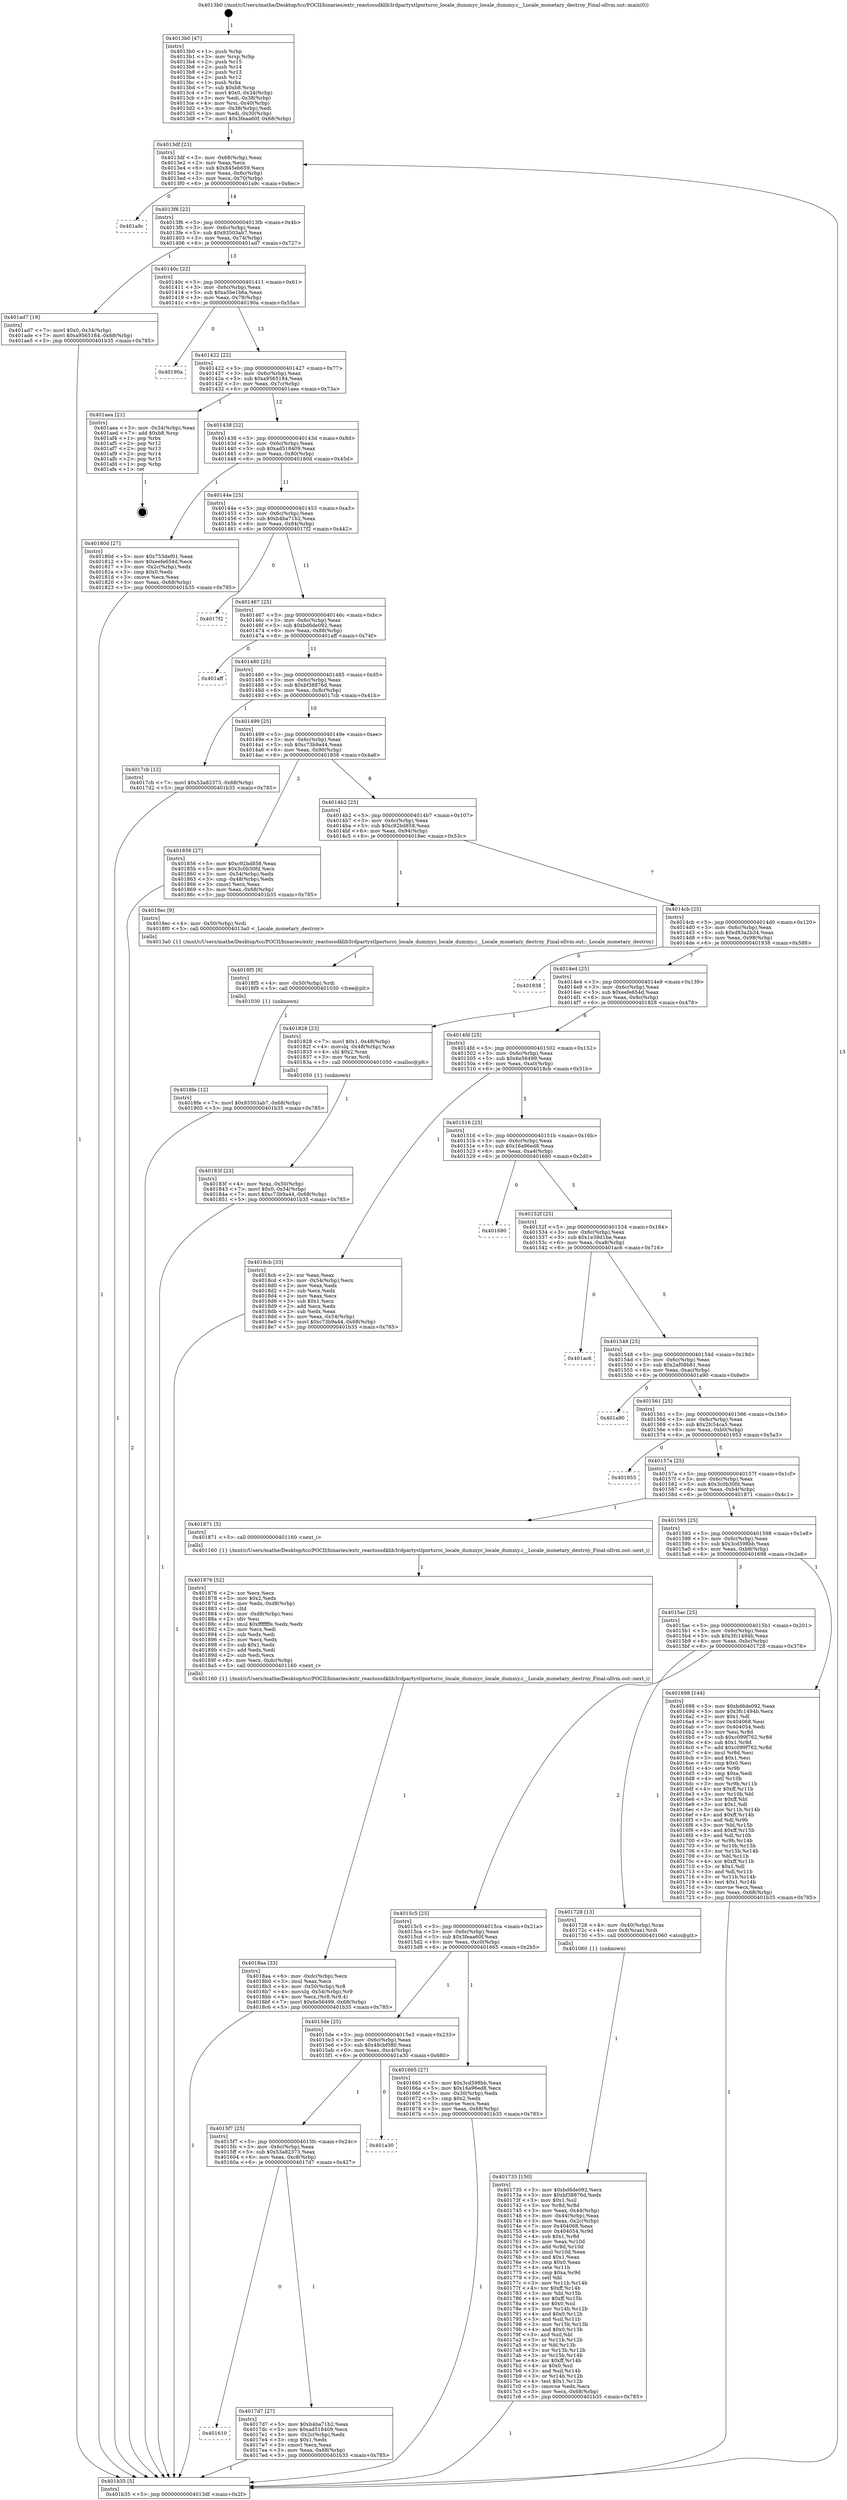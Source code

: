 digraph "0x4013b0" {
  label = "0x4013b0 (/mnt/c/Users/mathe/Desktop/tcc/POCII/binaries/extr_reactossdklib3rdpartystlportsrcc_locale_dummyc_locale_dummy.c__Locale_monetary_destroy_Final-ollvm.out::main(0))"
  labelloc = "t"
  node[shape=record]

  Entry [label="",width=0.3,height=0.3,shape=circle,fillcolor=black,style=filled]
  "0x4013df" [label="{
     0x4013df [23]\l
     | [instrs]\l
     &nbsp;&nbsp;0x4013df \<+3\>: mov -0x68(%rbp),%eax\l
     &nbsp;&nbsp;0x4013e2 \<+2\>: mov %eax,%ecx\l
     &nbsp;&nbsp;0x4013e4 \<+6\>: sub $0x845eb659,%ecx\l
     &nbsp;&nbsp;0x4013ea \<+3\>: mov %eax,-0x6c(%rbp)\l
     &nbsp;&nbsp;0x4013ed \<+3\>: mov %ecx,-0x70(%rbp)\l
     &nbsp;&nbsp;0x4013f0 \<+6\>: je 0000000000401a9c \<main+0x6ec\>\l
  }"]
  "0x401a9c" [label="{
     0x401a9c\l
  }", style=dashed]
  "0x4013f6" [label="{
     0x4013f6 [22]\l
     | [instrs]\l
     &nbsp;&nbsp;0x4013f6 \<+5\>: jmp 00000000004013fb \<main+0x4b\>\l
     &nbsp;&nbsp;0x4013fb \<+3\>: mov -0x6c(%rbp),%eax\l
     &nbsp;&nbsp;0x4013fe \<+5\>: sub $0x93503ab7,%eax\l
     &nbsp;&nbsp;0x401403 \<+3\>: mov %eax,-0x74(%rbp)\l
     &nbsp;&nbsp;0x401406 \<+6\>: je 0000000000401ad7 \<main+0x727\>\l
  }"]
  Exit [label="",width=0.3,height=0.3,shape=circle,fillcolor=black,style=filled,peripheries=2]
  "0x401ad7" [label="{
     0x401ad7 [19]\l
     | [instrs]\l
     &nbsp;&nbsp;0x401ad7 \<+7\>: movl $0x0,-0x34(%rbp)\l
     &nbsp;&nbsp;0x401ade \<+7\>: movl $0xa9565184,-0x68(%rbp)\l
     &nbsp;&nbsp;0x401ae5 \<+5\>: jmp 0000000000401b35 \<main+0x785\>\l
  }"]
  "0x40140c" [label="{
     0x40140c [22]\l
     | [instrs]\l
     &nbsp;&nbsp;0x40140c \<+5\>: jmp 0000000000401411 \<main+0x61\>\l
     &nbsp;&nbsp;0x401411 \<+3\>: mov -0x6c(%rbp),%eax\l
     &nbsp;&nbsp;0x401414 \<+5\>: sub $0xa5be1b6a,%eax\l
     &nbsp;&nbsp;0x401419 \<+3\>: mov %eax,-0x78(%rbp)\l
     &nbsp;&nbsp;0x40141c \<+6\>: je 000000000040190a \<main+0x55a\>\l
  }"]
  "0x4018fe" [label="{
     0x4018fe [12]\l
     | [instrs]\l
     &nbsp;&nbsp;0x4018fe \<+7\>: movl $0x93503ab7,-0x68(%rbp)\l
     &nbsp;&nbsp;0x401905 \<+5\>: jmp 0000000000401b35 \<main+0x785\>\l
  }"]
  "0x40190a" [label="{
     0x40190a\l
  }", style=dashed]
  "0x401422" [label="{
     0x401422 [22]\l
     | [instrs]\l
     &nbsp;&nbsp;0x401422 \<+5\>: jmp 0000000000401427 \<main+0x77\>\l
     &nbsp;&nbsp;0x401427 \<+3\>: mov -0x6c(%rbp),%eax\l
     &nbsp;&nbsp;0x40142a \<+5\>: sub $0xa9565184,%eax\l
     &nbsp;&nbsp;0x40142f \<+3\>: mov %eax,-0x7c(%rbp)\l
     &nbsp;&nbsp;0x401432 \<+6\>: je 0000000000401aea \<main+0x73a\>\l
  }"]
  "0x4018f5" [label="{
     0x4018f5 [9]\l
     | [instrs]\l
     &nbsp;&nbsp;0x4018f5 \<+4\>: mov -0x50(%rbp),%rdi\l
     &nbsp;&nbsp;0x4018f9 \<+5\>: call 0000000000401030 \<free@plt\>\l
     | [calls]\l
     &nbsp;&nbsp;0x401030 \{1\} (unknown)\l
  }"]
  "0x401aea" [label="{
     0x401aea [21]\l
     | [instrs]\l
     &nbsp;&nbsp;0x401aea \<+3\>: mov -0x34(%rbp),%eax\l
     &nbsp;&nbsp;0x401aed \<+7\>: add $0xb8,%rsp\l
     &nbsp;&nbsp;0x401af4 \<+1\>: pop %rbx\l
     &nbsp;&nbsp;0x401af5 \<+2\>: pop %r12\l
     &nbsp;&nbsp;0x401af7 \<+2\>: pop %r13\l
     &nbsp;&nbsp;0x401af9 \<+2\>: pop %r14\l
     &nbsp;&nbsp;0x401afb \<+2\>: pop %r15\l
     &nbsp;&nbsp;0x401afd \<+1\>: pop %rbp\l
     &nbsp;&nbsp;0x401afe \<+1\>: ret\l
  }"]
  "0x401438" [label="{
     0x401438 [22]\l
     | [instrs]\l
     &nbsp;&nbsp;0x401438 \<+5\>: jmp 000000000040143d \<main+0x8d\>\l
     &nbsp;&nbsp;0x40143d \<+3\>: mov -0x6c(%rbp),%eax\l
     &nbsp;&nbsp;0x401440 \<+5\>: sub $0xad518409,%eax\l
     &nbsp;&nbsp;0x401445 \<+3\>: mov %eax,-0x80(%rbp)\l
     &nbsp;&nbsp;0x401448 \<+6\>: je 000000000040180d \<main+0x45d\>\l
  }"]
  "0x4018aa" [label="{
     0x4018aa [33]\l
     | [instrs]\l
     &nbsp;&nbsp;0x4018aa \<+6\>: mov -0xdc(%rbp),%ecx\l
     &nbsp;&nbsp;0x4018b0 \<+3\>: imul %eax,%ecx\l
     &nbsp;&nbsp;0x4018b3 \<+4\>: mov -0x50(%rbp),%r8\l
     &nbsp;&nbsp;0x4018b7 \<+4\>: movslq -0x54(%rbp),%r9\l
     &nbsp;&nbsp;0x4018bb \<+4\>: mov %ecx,(%r8,%r9,4)\l
     &nbsp;&nbsp;0x4018bf \<+7\>: movl $0x6e56499,-0x68(%rbp)\l
     &nbsp;&nbsp;0x4018c6 \<+5\>: jmp 0000000000401b35 \<main+0x785\>\l
  }"]
  "0x40180d" [label="{
     0x40180d [27]\l
     | [instrs]\l
     &nbsp;&nbsp;0x40180d \<+5\>: mov $0x753def01,%eax\l
     &nbsp;&nbsp;0x401812 \<+5\>: mov $0xeefe654d,%ecx\l
     &nbsp;&nbsp;0x401817 \<+3\>: mov -0x2c(%rbp),%edx\l
     &nbsp;&nbsp;0x40181a \<+3\>: cmp $0x0,%edx\l
     &nbsp;&nbsp;0x40181d \<+3\>: cmove %ecx,%eax\l
     &nbsp;&nbsp;0x401820 \<+3\>: mov %eax,-0x68(%rbp)\l
     &nbsp;&nbsp;0x401823 \<+5\>: jmp 0000000000401b35 \<main+0x785\>\l
  }"]
  "0x40144e" [label="{
     0x40144e [25]\l
     | [instrs]\l
     &nbsp;&nbsp;0x40144e \<+5\>: jmp 0000000000401453 \<main+0xa3\>\l
     &nbsp;&nbsp;0x401453 \<+3\>: mov -0x6c(%rbp),%eax\l
     &nbsp;&nbsp;0x401456 \<+5\>: sub $0xb4ba71b2,%eax\l
     &nbsp;&nbsp;0x40145b \<+6\>: mov %eax,-0x84(%rbp)\l
     &nbsp;&nbsp;0x401461 \<+6\>: je 00000000004017f2 \<main+0x442\>\l
  }"]
  "0x401876" [label="{
     0x401876 [52]\l
     | [instrs]\l
     &nbsp;&nbsp;0x401876 \<+2\>: xor %ecx,%ecx\l
     &nbsp;&nbsp;0x401878 \<+5\>: mov $0x2,%edx\l
     &nbsp;&nbsp;0x40187d \<+6\>: mov %edx,-0xd8(%rbp)\l
     &nbsp;&nbsp;0x401883 \<+1\>: cltd\l
     &nbsp;&nbsp;0x401884 \<+6\>: mov -0xd8(%rbp),%esi\l
     &nbsp;&nbsp;0x40188a \<+2\>: idiv %esi\l
     &nbsp;&nbsp;0x40188c \<+6\>: imul $0xfffffffe,%edx,%edx\l
     &nbsp;&nbsp;0x401892 \<+2\>: mov %ecx,%edi\l
     &nbsp;&nbsp;0x401894 \<+2\>: sub %edx,%edi\l
     &nbsp;&nbsp;0x401896 \<+2\>: mov %ecx,%edx\l
     &nbsp;&nbsp;0x401898 \<+3\>: sub $0x1,%edx\l
     &nbsp;&nbsp;0x40189b \<+2\>: add %edx,%edi\l
     &nbsp;&nbsp;0x40189d \<+2\>: sub %edi,%ecx\l
     &nbsp;&nbsp;0x40189f \<+6\>: mov %ecx,-0xdc(%rbp)\l
     &nbsp;&nbsp;0x4018a5 \<+5\>: call 0000000000401160 \<next_i\>\l
     | [calls]\l
     &nbsp;&nbsp;0x401160 \{1\} (/mnt/c/Users/mathe/Desktop/tcc/POCII/binaries/extr_reactossdklib3rdpartystlportsrcc_locale_dummyc_locale_dummy.c__Locale_monetary_destroy_Final-ollvm.out::next_i)\l
  }"]
  "0x4017f2" [label="{
     0x4017f2\l
  }", style=dashed]
  "0x401467" [label="{
     0x401467 [25]\l
     | [instrs]\l
     &nbsp;&nbsp;0x401467 \<+5\>: jmp 000000000040146c \<main+0xbc\>\l
     &nbsp;&nbsp;0x40146c \<+3\>: mov -0x6c(%rbp),%eax\l
     &nbsp;&nbsp;0x40146f \<+5\>: sub $0xbd6de092,%eax\l
     &nbsp;&nbsp;0x401474 \<+6\>: mov %eax,-0x88(%rbp)\l
     &nbsp;&nbsp;0x40147a \<+6\>: je 0000000000401aff \<main+0x74f\>\l
  }"]
  "0x40183f" [label="{
     0x40183f [23]\l
     | [instrs]\l
     &nbsp;&nbsp;0x40183f \<+4\>: mov %rax,-0x50(%rbp)\l
     &nbsp;&nbsp;0x401843 \<+7\>: movl $0x0,-0x54(%rbp)\l
     &nbsp;&nbsp;0x40184a \<+7\>: movl $0xc73b9a44,-0x68(%rbp)\l
     &nbsp;&nbsp;0x401851 \<+5\>: jmp 0000000000401b35 \<main+0x785\>\l
  }"]
  "0x401aff" [label="{
     0x401aff\l
  }", style=dashed]
  "0x401480" [label="{
     0x401480 [25]\l
     | [instrs]\l
     &nbsp;&nbsp;0x401480 \<+5\>: jmp 0000000000401485 \<main+0xd5\>\l
     &nbsp;&nbsp;0x401485 \<+3\>: mov -0x6c(%rbp),%eax\l
     &nbsp;&nbsp;0x401488 \<+5\>: sub $0xbf38876d,%eax\l
     &nbsp;&nbsp;0x40148d \<+6\>: mov %eax,-0x8c(%rbp)\l
     &nbsp;&nbsp;0x401493 \<+6\>: je 00000000004017cb \<main+0x41b\>\l
  }"]
  "0x401610" [label="{
     0x401610\l
  }", style=dashed]
  "0x4017cb" [label="{
     0x4017cb [12]\l
     | [instrs]\l
     &nbsp;&nbsp;0x4017cb \<+7\>: movl $0x53a82373,-0x68(%rbp)\l
     &nbsp;&nbsp;0x4017d2 \<+5\>: jmp 0000000000401b35 \<main+0x785\>\l
  }"]
  "0x401499" [label="{
     0x401499 [25]\l
     | [instrs]\l
     &nbsp;&nbsp;0x401499 \<+5\>: jmp 000000000040149e \<main+0xee\>\l
     &nbsp;&nbsp;0x40149e \<+3\>: mov -0x6c(%rbp),%eax\l
     &nbsp;&nbsp;0x4014a1 \<+5\>: sub $0xc73b9a44,%eax\l
     &nbsp;&nbsp;0x4014a6 \<+6\>: mov %eax,-0x90(%rbp)\l
     &nbsp;&nbsp;0x4014ac \<+6\>: je 0000000000401856 \<main+0x4a6\>\l
  }"]
  "0x4017d7" [label="{
     0x4017d7 [27]\l
     | [instrs]\l
     &nbsp;&nbsp;0x4017d7 \<+5\>: mov $0xb4ba71b2,%eax\l
     &nbsp;&nbsp;0x4017dc \<+5\>: mov $0xad518409,%ecx\l
     &nbsp;&nbsp;0x4017e1 \<+3\>: mov -0x2c(%rbp),%edx\l
     &nbsp;&nbsp;0x4017e4 \<+3\>: cmp $0x1,%edx\l
     &nbsp;&nbsp;0x4017e7 \<+3\>: cmovl %ecx,%eax\l
     &nbsp;&nbsp;0x4017ea \<+3\>: mov %eax,-0x68(%rbp)\l
     &nbsp;&nbsp;0x4017ed \<+5\>: jmp 0000000000401b35 \<main+0x785\>\l
  }"]
  "0x401856" [label="{
     0x401856 [27]\l
     | [instrs]\l
     &nbsp;&nbsp;0x401856 \<+5\>: mov $0xc92bd858,%eax\l
     &nbsp;&nbsp;0x40185b \<+5\>: mov $0x3c0b30fd,%ecx\l
     &nbsp;&nbsp;0x401860 \<+3\>: mov -0x54(%rbp),%edx\l
     &nbsp;&nbsp;0x401863 \<+3\>: cmp -0x48(%rbp),%edx\l
     &nbsp;&nbsp;0x401866 \<+3\>: cmovl %ecx,%eax\l
     &nbsp;&nbsp;0x401869 \<+3\>: mov %eax,-0x68(%rbp)\l
     &nbsp;&nbsp;0x40186c \<+5\>: jmp 0000000000401b35 \<main+0x785\>\l
  }"]
  "0x4014b2" [label="{
     0x4014b2 [25]\l
     | [instrs]\l
     &nbsp;&nbsp;0x4014b2 \<+5\>: jmp 00000000004014b7 \<main+0x107\>\l
     &nbsp;&nbsp;0x4014b7 \<+3\>: mov -0x6c(%rbp),%eax\l
     &nbsp;&nbsp;0x4014ba \<+5\>: sub $0xc92bd858,%eax\l
     &nbsp;&nbsp;0x4014bf \<+6\>: mov %eax,-0x94(%rbp)\l
     &nbsp;&nbsp;0x4014c5 \<+6\>: je 00000000004018ec \<main+0x53c\>\l
  }"]
  "0x4015f7" [label="{
     0x4015f7 [25]\l
     | [instrs]\l
     &nbsp;&nbsp;0x4015f7 \<+5\>: jmp 00000000004015fc \<main+0x24c\>\l
     &nbsp;&nbsp;0x4015fc \<+3\>: mov -0x6c(%rbp),%eax\l
     &nbsp;&nbsp;0x4015ff \<+5\>: sub $0x53a82373,%eax\l
     &nbsp;&nbsp;0x401604 \<+6\>: mov %eax,-0xc8(%rbp)\l
     &nbsp;&nbsp;0x40160a \<+6\>: je 00000000004017d7 \<main+0x427\>\l
  }"]
  "0x4018ec" [label="{
     0x4018ec [9]\l
     | [instrs]\l
     &nbsp;&nbsp;0x4018ec \<+4\>: mov -0x50(%rbp),%rdi\l
     &nbsp;&nbsp;0x4018f0 \<+5\>: call 00000000004013a0 \<_Locale_monetary_destroy\>\l
     | [calls]\l
     &nbsp;&nbsp;0x4013a0 \{1\} (/mnt/c/Users/mathe/Desktop/tcc/POCII/binaries/extr_reactossdklib3rdpartystlportsrcc_locale_dummyc_locale_dummy.c__Locale_monetary_destroy_Final-ollvm.out::_Locale_monetary_destroy)\l
  }"]
  "0x4014cb" [label="{
     0x4014cb [25]\l
     | [instrs]\l
     &nbsp;&nbsp;0x4014cb \<+5\>: jmp 00000000004014d0 \<main+0x120\>\l
     &nbsp;&nbsp;0x4014d0 \<+3\>: mov -0x6c(%rbp),%eax\l
     &nbsp;&nbsp;0x4014d3 \<+5\>: sub $0xd83a2b34,%eax\l
     &nbsp;&nbsp;0x4014d8 \<+6\>: mov %eax,-0x98(%rbp)\l
     &nbsp;&nbsp;0x4014de \<+6\>: je 0000000000401938 \<main+0x588\>\l
  }"]
  "0x401a30" [label="{
     0x401a30\l
  }", style=dashed]
  "0x401938" [label="{
     0x401938\l
  }", style=dashed]
  "0x4014e4" [label="{
     0x4014e4 [25]\l
     | [instrs]\l
     &nbsp;&nbsp;0x4014e4 \<+5\>: jmp 00000000004014e9 \<main+0x139\>\l
     &nbsp;&nbsp;0x4014e9 \<+3\>: mov -0x6c(%rbp),%eax\l
     &nbsp;&nbsp;0x4014ec \<+5\>: sub $0xeefe654d,%eax\l
     &nbsp;&nbsp;0x4014f1 \<+6\>: mov %eax,-0x9c(%rbp)\l
     &nbsp;&nbsp;0x4014f7 \<+6\>: je 0000000000401828 \<main+0x478\>\l
  }"]
  "0x401735" [label="{
     0x401735 [150]\l
     | [instrs]\l
     &nbsp;&nbsp;0x401735 \<+5\>: mov $0xbd6de092,%ecx\l
     &nbsp;&nbsp;0x40173a \<+5\>: mov $0xbf38876d,%edx\l
     &nbsp;&nbsp;0x40173f \<+3\>: mov $0x1,%sil\l
     &nbsp;&nbsp;0x401742 \<+3\>: xor %r8d,%r8d\l
     &nbsp;&nbsp;0x401745 \<+3\>: mov %eax,-0x44(%rbp)\l
     &nbsp;&nbsp;0x401748 \<+3\>: mov -0x44(%rbp),%eax\l
     &nbsp;&nbsp;0x40174b \<+3\>: mov %eax,-0x2c(%rbp)\l
     &nbsp;&nbsp;0x40174e \<+7\>: mov 0x404068,%eax\l
     &nbsp;&nbsp;0x401755 \<+8\>: mov 0x404054,%r9d\l
     &nbsp;&nbsp;0x40175d \<+4\>: sub $0x1,%r8d\l
     &nbsp;&nbsp;0x401761 \<+3\>: mov %eax,%r10d\l
     &nbsp;&nbsp;0x401764 \<+3\>: add %r8d,%r10d\l
     &nbsp;&nbsp;0x401767 \<+4\>: imul %r10d,%eax\l
     &nbsp;&nbsp;0x40176b \<+3\>: and $0x1,%eax\l
     &nbsp;&nbsp;0x40176e \<+3\>: cmp $0x0,%eax\l
     &nbsp;&nbsp;0x401771 \<+4\>: sete %r11b\l
     &nbsp;&nbsp;0x401775 \<+4\>: cmp $0xa,%r9d\l
     &nbsp;&nbsp;0x401779 \<+3\>: setl %bl\l
     &nbsp;&nbsp;0x40177c \<+3\>: mov %r11b,%r14b\l
     &nbsp;&nbsp;0x40177f \<+4\>: xor $0xff,%r14b\l
     &nbsp;&nbsp;0x401783 \<+3\>: mov %bl,%r15b\l
     &nbsp;&nbsp;0x401786 \<+4\>: xor $0xff,%r15b\l
     &nbsp;&nbsp;0x40178a \<+4\>: xor $0x0,%sil\l
     &nbsp;&nbsp;0x40178e \<+3\>: mov %r14b,%r12b\l
     &nbsp;&nbsp;0x401791 \<+4\>: and $0x0,%r12b\l
     &nbsp;&nbsp;0x401795 \<+3\>: and %sil,%r11b\l
     &nbsp;&nbsp;0x401798 \<+3\>: mov %r15b,%r13b\l
     &nbsp;&nbsp;0x40179b \<+4\>: and $0x0,%r13b\l
     &nbsp;&nbsp;0x40179f \<+3\>: and %sil,%bl\l
     &nbsp;&nbsp;0x4017a2 \<+3\>: or %r11b,%r12b\l
     &nbsp;&nbsp;0x4017a5 \<+3\>: or %bl,%r13b\l
     &nbsp;&nbsp;0x4017a8 \<+3\>: xor %r13b,%r12b\l
     &nbsp;&nbsp;0x4017ab \<+3\>: or %r15b,%r14b\l
     &nbsp;&nbsp;0x4017ae \<+4\>: xor $0xff,%r14b\l
     &nbsp;&nbsp;0x4017b2 \<+4\>: or $0x0,%sil\l
     &nbsp;&nbsp;0x4017b6 \<+3\>: and %sil,%r14b\l
     &nbsp;&nbsp;0x4017b9 \<+3\>: or %r14b,%r12b\l
     &nbsp;&nbsp;0x4017bc \<+4\>: test $0x1,%r12b\l
     &nbsp;&nbsp;0x4017c0 \<+3\>: cmovne %edx,%ecx\l
     &nbsp;&nbsp;0x4017c3 \<+3\>: mov %ecx,-0x68(%rbp)\l
     &nbsp;&nbsp;0x4017c6 \<+5\>: jmp 0000000000401b35 \<main+0x785\>\l
  }"]
  "0x401828" [label="{
     0x401828 [23]\l
     | [instrs]\l
     &nbsp;&nbsp;0x401828 \<+7\>: movl $0x1,-0x48(%rbp)\l
     &nbsp;&nbsp;0x40182f \<+4\>: movslq -0x48(%rbp),%rax\l
     &nbsp;&nbsp;0x401833 \<+4\>: shl $0x2,%rax\l
     &nbsp;&nbsp;0x401837 \<+3\>: mov %rax,%rdi\l
     &nbsp;&nbsp;0x40183a \<+5\>: call 0000000000401050 \<malloc@plt\>\l
     | [calls]\l
     &nbsp;&nbsp;0x401050 \{1\} (unknown)\l
  }"]
  "0x4014fd" [label="{
     0x4014fd [25]\l
     | [instrs]\l
     &nbsp;&nbsp;0x4014fd \<+5\>: jmp 0000000000401502 \<main+0x152\>\l
     &nbsp;&nbsp;0x401502 \<+3\>: mov -0x6c(%rbp),%eax\l
     &nbsp;&nbsp;0x401505 \<+5\>: sub $0x6e56499,%eax\l
     &nbsp;&nbsp;0x40150a \<+6\>: mov %eax,-0xa0(%rbp)\l
     &nbsp;&nbsp;0x401510 \<+6\>: je 00000000004018cb \<main+0x51b\>\l
  }"]
  "0x4013b0" [label="{
     0x4013b0 [47]\l
     | [instrs]\l
     &nbsp;&nbsp;0x4013b0 \<+1\>: push %rbp\l
     &nbsp;&nbsp;0x4013b1 \<+3\>: mov %rsp,%rbp\l
     &nbsp;&nbsp;0x4013b4 \<+2\>: push %r15\l
     &nbsp;&nbsp;0x4013b6 \<+2\>: push %r14\l
     &nbsp;&nbsp;0x4013b8 \<+2\>: push %r13\l
     &nbsp;&nbsp;0x4013ba \<+2\>: push %r12\l
     &nbsp;&nbsp;0x4013bc \<+1\>: push %rbx\l
     &nbsp;&nbsp;0x4013bd \<+7\>: sub $0xb8,%rsp\l
     &nbsp;&nbsp;0x4013c4 \<+7\>: movl $0x0,-0x34(%rbp)\l
     &nbsp;&nbsp;0x4013cb \<+3\>: mov %edi,-0x38(%rbp)\l
     &nbsp;&nbsp;0x4013ce \<+4\>: mov %rsi,-0x40(%rbp)\l
     &nbsp;&nbsp;0x4013d2 \<+3\>: mov -0x38(%rbp),%edi\l
     &nbsp;&nbsp;0x4013d5 \<+3\>: mov %edi,-0x30(%rbp)\l
     &nbsp;&nbsp;0x4013d8 \<+7\>: movl $0x3feaa60f,-0x68(%rbp)\l
  }"]
  "0x4018cb" [label="{
     0x4018cb [33]\l
     | [instrs]\l
     &nbsp;&nbsp;0x4018cb \<+2\>: xor %eax,%eax\l
     &nbsp;&nbsp;0x4018cd \<+3\>: mov -0x54(%rbp),%ecx\l
     &nbsp;&nbsp;0x4018d0 \<+2\>: mov %eax,%edx\l
     &nbsp;&nbsp;0x4018d2 \<+2\>: sub %ecx,%edx\l
     &nbsp;&nbsp;0x4018d4 \<+2\>: mov %eax,%ecx\l
     &nbsp;&nbsp;0x4018d6 \<+3\>: sub $0x1,%ecx\l
     &nbsp;&nbsp;0x4018d9 \<+2\>: add %ecx,%edx\l
     &nbsp;&nbsp;0x4018db \<+2\>: sub %edx,%eax\l
     &nbsp;&nbsp;0x4018dd \<+3\>: mov %eax,-0x54(%rbp)\l
     &nbsp;&nbsp;0x4018e0 \<+7\>: movl $0xc73b9a44,-0x68(%rbp)\l
     &nbsp;&nbsp;0x4018e7 \<+5\>: jmp 0000000000401b35 \<main+0x785\>\l
  }"]
  "0x401516" [label="{
     0x401516 [25]\l
     | [instrs]\l
     &nbsp;&nbsp;0x401516 \<+5\>: jmp 000000000040151b \<main+0x16b\>\l
     &nbsp;&nbsp;0x40151b \<+3\>: mov -0x6c(%rbp),%eax\l
     &nbsp;&nbsp;0x40151e \<+5\>: sub $0x16a96ed8,%eax\l
     &nbsp;&nbsp;0x401523 \<+6\>: mov %eax,-0xa4(%rbp)\l
     &nbsp;&nbsp;0x401529 \<+6\>: je 0000000000401680 \<main+0x2d0\>\l
  }"]
  "0x401b35" [label="{
     0x401b35 [5]\l
     | [instrs]\l
     &nbsp;&nbsp;0x401b35 \<+5\>: jmp 00000000004013df \<main+0x2f\>\l
  }"]
  "0x401680" [label="{
     0x401680\l
  }", style=dashed]
  "0x40152f" [label="{
     0x40152f [25]\l
     | [instrs]\l
     &nbsp;&nbsp;0x40152f \<+5\>: jmp 0000000000401534 \<main+0x184\>\l
     &nbsp;&nbsp;0x401534 \<+3\>: mov -0x6c(%rbp),%eax\l
     &nbsp;&nbsp;0x401537 \<+5\>: sub $0x1e39d1be,%eax\l
     &nbsp;&nbsp;0x40153c \<+6\>: mov %eax,-0xa8(%rbp)\l
     &nbsp;&nbsp;0x401542 \<+6\>: je 0000000000401ac6 \<main+0x716\>\l
  }"]
  "0x4015de" [label="{
     0x4015de [25]\l
     | [instrs]\l
     &nbsp;&nbsp;0x4015de \<+5\>: jmp 00000000004015e3 \<main+0x233\>\l
     &nbsp;&nbsp;0x4015e3 \<+3\>: mov -0x6c(%rbp),%eax\l
     &nbsp;&nbsp;0x4015e6 \<+5\>: sub $0x48cbf080,%eax\l
     &nbsp;&nbsp;0x4015eb \<+6\>: mov %eax,-0xc4(%rbp)\l
     &nbsp;&nbsp;0x4015f1 \<+6\>: je 0000000000401a30 \<main+0x680\>\l
  }"]
  "0x401ac6" [label="{
     0x401ac6\l
  }", style=dashed]
  "0x401548" [label="{
     0x401548 [25]\l
     | [instrs]\l
     &nbsp;&nbsp;0x401548 \<+5\>: jmp 000000000040154d \<main+0x19d\>\l
     &nbsp;&nbsp;0x40154d \<+3\>: mov -0x6c(%rbp),%eax\l
     &nbsp;&nbsp;0x401550 \<+5\>: sub $0x2af08b81,%eax\l
     &nbsp;&nbsp;0x401555 \<+6\>: mov %eax,-0xac(%rbp)\l
     &nbsp;&nbsp;0x40155b \<+6\>: je 0000000000401a90 \<main+0x6e0\>\l
  }"]
  "0x401665" [label="{
     0x401665 [27]\l
     | [instrs]\l
     &nbsp;&nbsp;0x401665 \<+5\>: mov $0x3cd598bb,%eax\l
     &nbsp;&nbsp;0x40166a \<+5\>: mov $0x16a96ed8,%ecx\l
     &nbsp;&nbsp;0x40166f \<+3\>: mov -0x30(%rbp),%edx\l
     &nbsp;&nbsp;0x401672 \<+3\>: cmp $0x2,%edx\l
     &nbsp;&nbsp;0x401675 \<+3\>: cmovne %ecx,%eax\l
     &nbsp;&nbsp;0x401678 \<+3\>: mov %eax,-0x68(%rbp)\l
     &nbsp;&nbsp;0x40167b \<+5\>: jmp 0000000000401b35 \<main+0x785\>\l
  }"]
  "0x401a90" [label="{
     0x401a90\l
  }", style=dashed]
  "0x401561" [label="{
     0x401561 [25]\l
     | [instrs]\l
     &nbsp;&nbsp;0x401561 \<+5\>: jmp 0000000000401566 \<main+0x1b6\>\l
     &nbsp;&nbsp;0x401566 \<+3\>: mov -0x6c(%rbp),%eax\l
     &nbsp;&nbsp;0x401569 \<+5\>: sub $0x2fc54ca5,%eax\l
     &nbsp;&nbsp;0x40156e \<+6\>: mov %eax,-0xb0(%rbp)\l
     &nbsp;&nbsp;0x401574 \<+6\>: je 0000000000401953 \<main+0x5a3\>\l
  }"]
  "0x4015c5" [label="{
     0x4015c5 [25]\l
     | [instrs]\l
     &nbsp;&nbsp;0x4015c5 \<+5\>: jmp 00000000004015ca \<main+0x21a\>\l
     &nbsp;&nbsp;0x4015ca \<+3\>: mov -0x6c(%rbp),%eax\l
     &nbsp;&nbsp;0x4015cd \<+5\>: sub $0x3feaa60f,%eax\l
     &nbsp;&nbsp;0x4015d2 \<+6\>: mov %eax,-0xc0(%rbp)\l
     &nbsp;&nbsp;0x4015d8 \<+6\>: je 0000000000401665 \<main+0x2b5\>\l
  }"]
  "0x401953" [label="{
     0x401953\l
  }", style=dashed]
  "0x40157a" [label="{
     0x40157a [25]\l
     | [instrs]\l
     &nbsp;&nbsp;0x40157a \<+5\>: jmp 000000000040157f \<main+0x1cf\>\l
     &nbsp;&nbsp;0x40157f \<+3\>: mov -0x6c(%rbp),%eax\l
     &nbsp;&nbsp;0x401582 \<+5\>: sub $0x3c0b30fd,%eax\l
     &nbsp;&nbsp;0x401587 \<+6\>: mov %eax,-0xb4(%rbp)\l
     &nbsp;&nbsp;0x40158d \<+6\>: je 0000000000401871 \<main+0x4c1\>\l
  }"]
  "0x401728" [label="{
     0x401728 [13]\l
     | [instrs]\l
     &nbsp;&nbsp;0x401728 \<+4\>: mov -0x40(%rbp),%rax\l
     &nbsp;&nbsp;0x40172c \<+4\>: mov 0x8(%rax),%rdi\l
     &nbsp;&nbsp;0x401730 \<+5\>: call 0000000000401060 \<atoi@plt\>\l
     | [calls]\l
     &nbsp;&nbsp;0x401060 \{1\} (unknown)\l
  }"]
  "0x401871" [label="{
     0x401871 [5]\l
     | [instrs]\l
     &nbsp;&nbsp;0x401871 \<+5\>: call 0000000000401160 \<next_i\>\l
     | [calls]\l
     &nbsp;&nbsp;0x401160 \{1\} (/mnt/c/Users/mathe/Desktop/tcc/POCII/binaries/extr_reactossdklib3rdpartystlportsrcc_locale_dummyc_locale_dummy.c__Locale_monetary_destroy_Final-ollvm.out::next_i)\l
  }"]
  "0x401593" [label="{
     0x401593 [25]\l
     | [instrs]\l
     &nbsp;&nbsp;0x401593 \<+5\>: jmp 0000000000401598 \<main+0x1e8\>\l
     &nbsp;&nbsp;0x401598 \<+3\>: mov -0x6c(%rbp),%eax\l
     &nbsp;&nbsp;0x40159b \<+5\>: sub $0x3cd598bb,%eax\l
     &nbsp;&nbsp;0x4015a0 \<+6\>: mov %eax,-0xb8(%rbp)\l
     &nbsp;&nbsp;0x4015a6 \<+6\>: je 0000000000401698 \<main+0x2e8\>\l
  }"]
  "0x4015ac" [label="{
     0x4015ac [25]\l
     | [instrs]\l
     &nbsp;&nbsp;0x4015ac \<+5\>: jmp 00000000004015b1 \<main+0x201\>\l
     &nbsp;&nbsp;0x4015b1 \<+3\>: mov -0x6c(%rbp),%eax\l
     &nbsp;&nbsp;0x4015b4 \<+5\>: sub $0x3fc1494b,%eax\l
     &nbsp;&nbsp;0x4015b9 \<+6\>: mov %eax,-0xbc(%rbp)\l
     &nbsp;&nbsp;0x4015bf \<+6\>: je 0000000000401728 \<main+0x378\>\l
  }"]
  "0x401698" [label="{
     0x401698 [144]\l
     | [instrs]\l
     &nbsp;&nbsp;0x401698 \<+5\>: mov $0xbd6de092,%eax\l
     &nbsp;&nbsp;0x40169d \<+5\>: mov $0x3fc1494b,%ecx\l
     &nbsp;&nbsp;0x4016a2 \<+2\>: mov $0x1,%dl\l
     &nbsp;&nbsp;0x4016a4 \<+7\>: mov 0x404068,%esi\l
     &nbsp;&nbsp;0x4016ab \<+7\>: mov 0x404054,%edi\l
     &nbsp;&nbsp;0x4016b2 \<+3\>: mov %esi,%r8d\l
     &nbsp;&nbsp;0x4016b5 \<+7\>: sub $0xc099f762,%r8d\l
     &nbsp;&nbsp;0x4016bc \<+4\>: sub $0x1,%r8d\l
     &nbsp;&nbsp;0x4016c0 \<+7\>: add $0xc099f762,%r8d\l
     &nbsp;&nbsp;0x4016c7 \<+4\>: imul %r8d,%esi\l
     &nbsp;&nbsp;0x4016cb \<+3\>: and $0x1,%esi\l
     &nbsp;&nbsp;0x4016ce \<+3\>: cmp $0x0,%esi\l
     &nbsp;&nbsp;0x4016d1 \<+4\>: sete %r9b\l
     &nbsp;&nbsp;0x4016d5 \<+3\>: cmp $0xa,%edi\l
     &nbsp;&nbsp;0x4016d8 \<+4\>: setl %r10b\l
     &nbsp;&nbsp;0x4016dc \<+3\>: mov %r9b,%r11b\l
     &nbsp;&nbsp;0x4016df \<+4\>: xor $0xff,%r11b\l
     &nbsp;&nbsp;0x4016e3 \<+3\>: mov %r10b,%bl\l
     &nbsp;&nbsp;0x4016e6 \<+3\>: xor $0xff,%bl\l
     &nbsp;&nbsp;0x4016e9 \<+3\>: xor $0x1,%dl\l
     &nbsp;&nbsp;0x4016ec \<+3\>: mov %r11b,%r14b\l
     &nbsp;&nbsp;0x4016ef \<+4\>: and $0xff,%r14b\l
     &nbsp;&nbsp;0x4016f3 \<+3\>: and %dl,%r9b\l
     &nbsp;&nbsp;0x4016f6 \<+3\>: mov %bl,%r15b\l
     &nbsp;&nbsp;0x4016f9 \<+4\>: and $0xff,%r15b\l
     &nbsp;&nbsp;0x4016fd \<+3\>: and %dl,%r10b\l
     &nbsp;&nbsp;0x401700 \<+3\>: or %r9b,%r14b\l
     &nbsp;&nbsp;0x401703 \<+3\>: or %r10b,%r15b\l
     &nbsp;&nbsp;0x401706 \<+3\>: xor %r15b,%r14b\l
     &nbsp;&nbsp;0x401709 \<+3\>: or %bl,%r11b\l
     &nbsp;&nbsp;0x40170c \<+4\>: xor $0xff,%r11b\l
     &nbsp;&nbsp;0x401710 \<+3\>: or $0x1,%dl\l
     &nbsp;&nbsp;0x401713 \<+3\>: and %dl,%r11b\l
     &nbsp;&nbsp;0x401716 \<+3\>: or %r11b,%r14b\l
     &nbsp;&nbsp;0x401719 \<+4\>: test $0x1,%r14b\l
     &nbsp;&nbsp;0x40171d \<+3\>: cmovne %ecx,%eax\l
     &nbsp;&nbsp;0x401720 \<+3\>: mov %eax,-0x68(%rbp)\l
     &nbsp;&nbsp;0x401723 \<+5\>: jmp 0000000000401b35 \<main+0x785\>\l
  }"]
  Entry -> "0x4013b0" [label=" 1"]
  "0x4013df" -> "0x401a9c" [label=" 0"]
  "0x4013df" -> "0x4013f6" [label=" 14"]
  "0x401aea" -> Exit [label=" 1"]
  "0x4013f6" -> "0x401ad7" [label=" 1"]
  "0x4013f6" -> "0x40140c" [label=" 13"]
  "0x401ad7" -> "0x401b35" [label=" 1"]
  "0x40140c" -> "0x40190a" [label=" 0"]
  "0x40140c" -> "0x401422" [label=" 13"]
  "0x4018fe" -> "0x401b35" [label=" 1"]
  "0x401422" -> "0x401aea" [label=" 1"]
  "0x401422" -> "0x401438" [label=" 12"]
  "0x4018f5" -> "0x4018fe" [label=" 1"]
  "0x401438" -> "0x40180d" [label=" 1"]
  "0x401438" -> "0x40144e" [label=" 11"]
  "0x4018ec" -> "0x4018f5" [label=" 1"]
  "0x40144e" -> "0x4017f2" [label=" 0"]
  "0x40144e" -> "0x401467" [label=" 11"]
  "0x4018cb" -> "0x401b35" [label=" 1"]
  "0x401467" -> "0x401aff" [label=" 0"]
  "0x401467" -> "0x401480" [label=" 11"]
  "0x4018aa" -> "0x401b35" [label=" 1"]
  "0x401480" -> "0x4017cb" [label=" 1"]
  "0x401480" -> "0x401499" [label=" 10"]
  "0x401876" -> "0x4018aa" [label=" 1"]
  "0x401499" -> "0x401856" [label=" 2"]
  "0x401499" -> "0x4014b2" [label=" 8"]
  "0x401871" -> "0x401876" [label=" 1"]
  "0x4014b2" -> "0x4018ec" [label=" 1"]
  "0x4014b2" -> "0x4014cb" [label=" 7"]
  "0x40183f" -> "0x401b35" [label=" 1"]
  "0x4014cb" -> "0x401938" [label=" 0"]
  "0x4014cb" -> "0x4014e4" [label=" 7"]
  "0x401828" -> "0x40183f" [label=" 1"]
  "0x4014e4" -> "0x401828" [label=" 1"]
  "0x4014e4" -> "0x4014fd" [label=" 6"]
  "0x4017d7" -> "0x401b35" [label=" 1"]
  "0x4014fd" -> "0x4018cb" [label=" 1"]
  "0x4014fd" -> "0x401516" [label=" 5"]
  "0x4015f7" -> "0x401610" [label=" 0"]
  "0x401516" -> "0x401680" [label=" 0"]
  "0x401516" -> "0x40152f" [label=" 5"]
  "0x4015f7" -> "0x4017d7" [label=" 1"]
  "0x40152f" -> "0x401ac6" [label=" 0"]
  "0x40152f" -> "0x401548" [label=" 5"]
  "0x401856" -> "0x401b35" [label=" 2"]
  "0x401548" -> "0x401a90" [label=" 0"]
  "0x401548" -> "0x401561" [label=" 5"]
  "0x4015de" -> "0x4015f7" [label=" 1"]
  "0x401561" -> "0x401953" [label=" 0"]
  "0x401561" -> "0x40157a" [label=" 5"]
  "0x40180d" -> "0x401b35" [label=" 1"]
  "0x40157a" -> "0x401871" [label=" 1"]
  "0x40157a" -> "0x401593" [label=" 4"]
  "0x4017cb" -> "0x401b35" [label=" 1"]
  "0x401593" -> "0x401698" [label=" 1"]
  "0x401593" -> "0x4015ac" [label=" 3"]
  "0x401735" -> "0x401b35" [label=" 1"]
  "0x4015ac" -> "0x401728" [label=" 1"]
  "0x4015ac" -> "0x4015c5" [label=" 2"]
  "0x4015de" -> "0x401a30" [label=" 0"]
  "0x4015c5" -> "0x401665" [label=" 1"]
  "0x4015c5" -> "0x4015de" [label=" 1"]
  "0x401665" -> "0x401b35" [label=" 1"]
  "0x4013b0" -> "0x4013df" [label=" 1"]
  "0x401b35" -> "0x4013df" [label=" 13"]
  "0x401698" -> "0x401b35" [label=" 1"]
  "0x401728" -> "0x401735" [label=" 1"]
}
